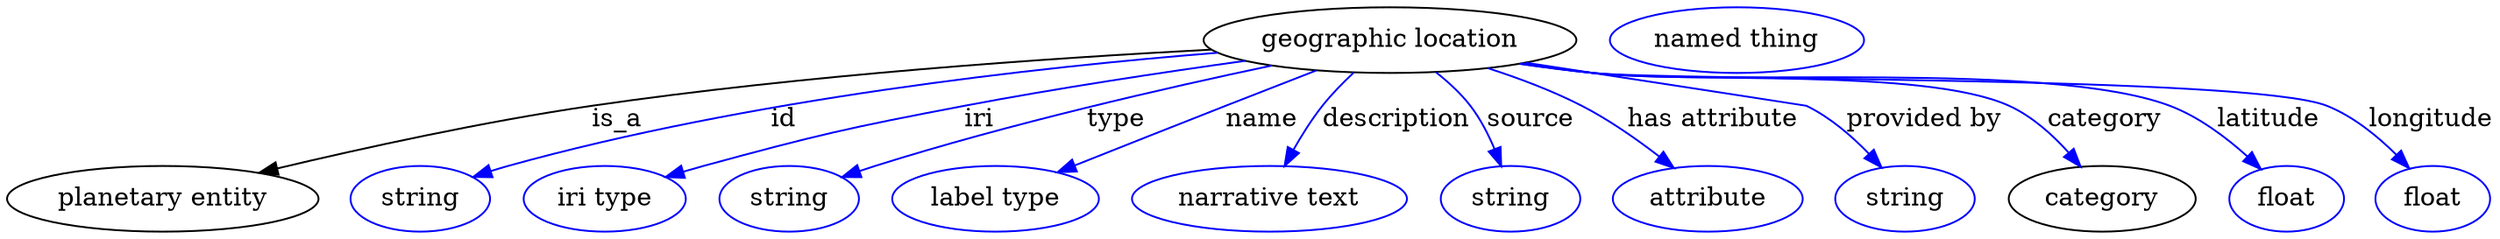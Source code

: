 digraph {
	graph [bb="0,0,1122.6,123"];
	node [label="\N"];
	"geographic location"	[height=0.5,
		label="geographic location",
		pos="617.64,105",
		width=2.2387];
	"planetary entity"	[height=0.5,
		pos="65.644,18",
		width=1.8234];
	"geographic location" -> "planetary entity"	[label=is_a,
		lp="268.64,61.5",
		pos="e,107.55,31.957 539.92,99.995 466.68,95.385 354.09,86.136 257.64,69 209.55,60.454 155.81,46.031 117.45,34.866"];
	id	[color=blue,
		height=0.5,
		label=string,
		pos="179.64,18",
		width=0.84854];
	"geographic location" -> id	[color=blue,
		label=id,
		lp="343.14,61.5",
		pos="e,203.09,29.713 543.02,98.048 461.8,90.017 328.91,72.306 219.64,36 217.26,35.209 214.83,34.336 212.39,33.417",
		style=solid];
	iri	[color=blue,
		height=0.5,
		label="iri type",
		pos="264.64,18",
		width=1.011];
	"geographic location" -> iri	[color=blue,
		label=iri,
		lp="435.14,61.5",
		pos="e,292.11,29.827 554.36,93.704 517.51,87.355 470.26,78.605 428.64,69 375.17,56.658 361.81,53.049 309.64,36 307.05,35.154 304.39,34.247 \
301.72,33.309",
		style=solid];
	type	[color=blue,
		height=0.5,
		label=string,
		pos="349.64,18",
		width=0.84854];
	"geographic location" -> type	[color=blue,
		label=type,
		lp="501.64,61.5",
		pos="e,373.63,29.575 566.7,91.019 520.05,78.61 449.36,58.5 389.64,36 387.44,35.169 385.18,34.289 382.91,33.382",
		style=solid];
	name	[color=blue,
		height=0.5,
		label="label type",
		pos="443.64,18",
		width=1.2638];
	"geographic location" -> name	[color=blue,
		label=name,
		lp="560.14,61.5",
		pos="e,471.03,32.675 584.9,88.407 572.3,82.379 557.78,75.402 544.64,69 523.18,58.542 499.23,46.693 480.04,37.155",
		style=solid];
	description	[color=blue,
		height=0.5,
		label="narrative text",
		pos="564.64,18",
		width=1.6068];
	"geographic location" -> description	[color=blue,
		label=description,
		lp="618.14,61.5",
		pos="e,571.2,36.277 601.68,87.301 596.83,81.735 591.7,75.334 587.64,69 583,61.76 578.78,53.43 575.26,45.673",
		style=solid];
	source	[color=blue,
		height=0.5,
		label=string,
		pos="670.64,18",
		width=0.84854];
	"geographic location" -> source	[color=blue,
		label=source,
		lp="674.64,61.5",
		pos="e,664.73,35.869 634.55,87.054 639.48,81.577 644.62,75.288 648.64,69 653.32,61.7 657.46,53.239 660.85,45.376",
		style=solid];
	"has attribute"	[color=blue,
		height=0.5,
		label=attribute,
		pos="759.64,18",
		width=1.1193];
	"geographic location" -> "has attribute"	[color=blue,
		label="has attribute",
		lp="752.14,61.5",
		pos="e,742.6,34.491 656.4,89.155 669.54,83.52 684.06,76.608 696.64,69 710.01,60.917 723.72,50.352 734.93,41.018",
		style=solid];
	"provided by"	[color=blue,
		height=0.5,
		label=string,
		pos="848.64,18",
		width=0.84854];
	"geographic location" -> "provided by"	[color=blue,
		label="provided by",
		lp="846.64,61.5",
		pos="e,834.63,34.489 676.69,92.707 724.38,83.471 784.42,71.537 789.64,69 803.5,62.272 816.79,51.53 827.24,41.724",
		style=solid];
	category	[height=0.5,
		pos="937.64,18",
		width=1.1374];
	"geographic location" -> category	[color=blue,
		label=category,
		lp="929.14,61.5",
		pos="e,924.89,35.47 675.62,92.301 686.25,90.37 697.26,88.509 707.64,87 785.46,75.693 811.99,101.38 883.64,69 896.69,63.105 908.66,52.792 \
918,43.057",
		style=solid];
	latitude	[color=blue,
		height=0.5,
		label=float,
		pos="1023.6,18",
		width=0.75];
	"geographic location" -> latitude	[color=blue,
		label=latitude,
		lp="1004.1,61.5",
		pos="e,1009.4,33.473 674.62,92.219 685.55,90.249 696.92,88.396 707.64,87 762.66,79.84 904.66,88.369 956.64,69 973.49,62.723 989.72,50.815 \
1002,40.194",
		style=solid];
	longitude	[color=blue,
		height=0.5,
		label=float,
		pos="1095.6,18",
		width=0.75];
	"geographic location" -> longitude	[color=blue,
		label=longitude,
		lp="1080.6,61.5",
		pos="e,1081.5,33.556 674.6,92.079 685.53,90.122 696.91,88.309 707.64,87 778.56,78.351 961.5,93.402 1028.6,69 1045.5,62.86 1061.8,50.956 \
1074,40.303",
		style=solid];
	"named thing_category"	[color=blue,
		height=0.5,
		label="named thing",
		pos="771.64,105",
		width=1.5346];
}
